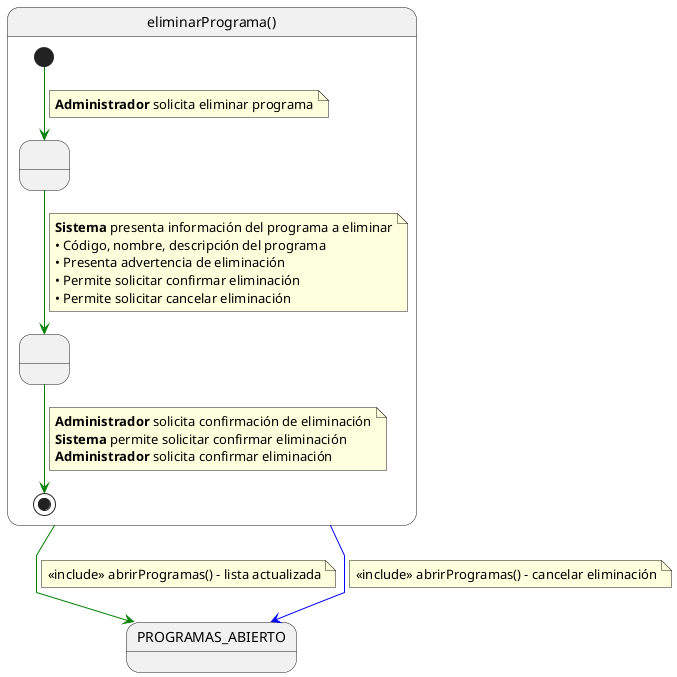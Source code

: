 @startuml eliminarPrograma

skinparam linetype polyline

state eliminarPrograma as "eliminarPrograma()" {

    state " " as ConfirmandoEliminacion
    state " " as EliminandoPrograma

    [*] -[#green]-> ConfirmandoEliminacion 
    note on link
    <b>Administrador</b> solicita eliminar programa
    end note    
    
    ConfirmandoEliminacion -[#green]-> EliminandoPrograma
    note on link
    <b>Sistema</b> presenta información del programa a eliminar
    • Código, nombre, descripción del programa
    • Presenta advertencia de eliminación
    • Permite solicitar confirmar eliminación
    • Permite solicitar cancelar eliminación
    end note
    
    EliminandoPrograma -[#green]-> [*]
    note on link
    <b>Administrador</b> solicita confirmación de eliminación
    <b>Sistema</b> permite solicitar confirmar eliminación
    <b>Administrador</b> solicita confirmar eliminación
    end note
}

eliminarPrograma -[#green]-> PROGRAMAS_ABIERTO
note on link
<<include>> abrirProgramas() - lista actualizada
end note

eliminarPrograma -[#blue]-> PROGRAMAS_ABIERTO
note on link
<<include>> abrirProgramas() - cancelar eliminación
end note

@enduml